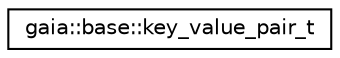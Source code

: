 digraph G
{
  edge [fontname="Helvetica",fontsize="10",labelfontname="Helvetica",labelfontsize="10"];
  node [fontname="Helvetica",fontsize="10",shape=record];
  rankdir=LR;
  Node1 [label="gaia::base::key_value_pair_t",height=0.2,width=0.4,color="black", fillcolor="white", style="filled",URL="$d3/d25/structgaia_1_1base_1_1key__value__pair__t.html"];
}

